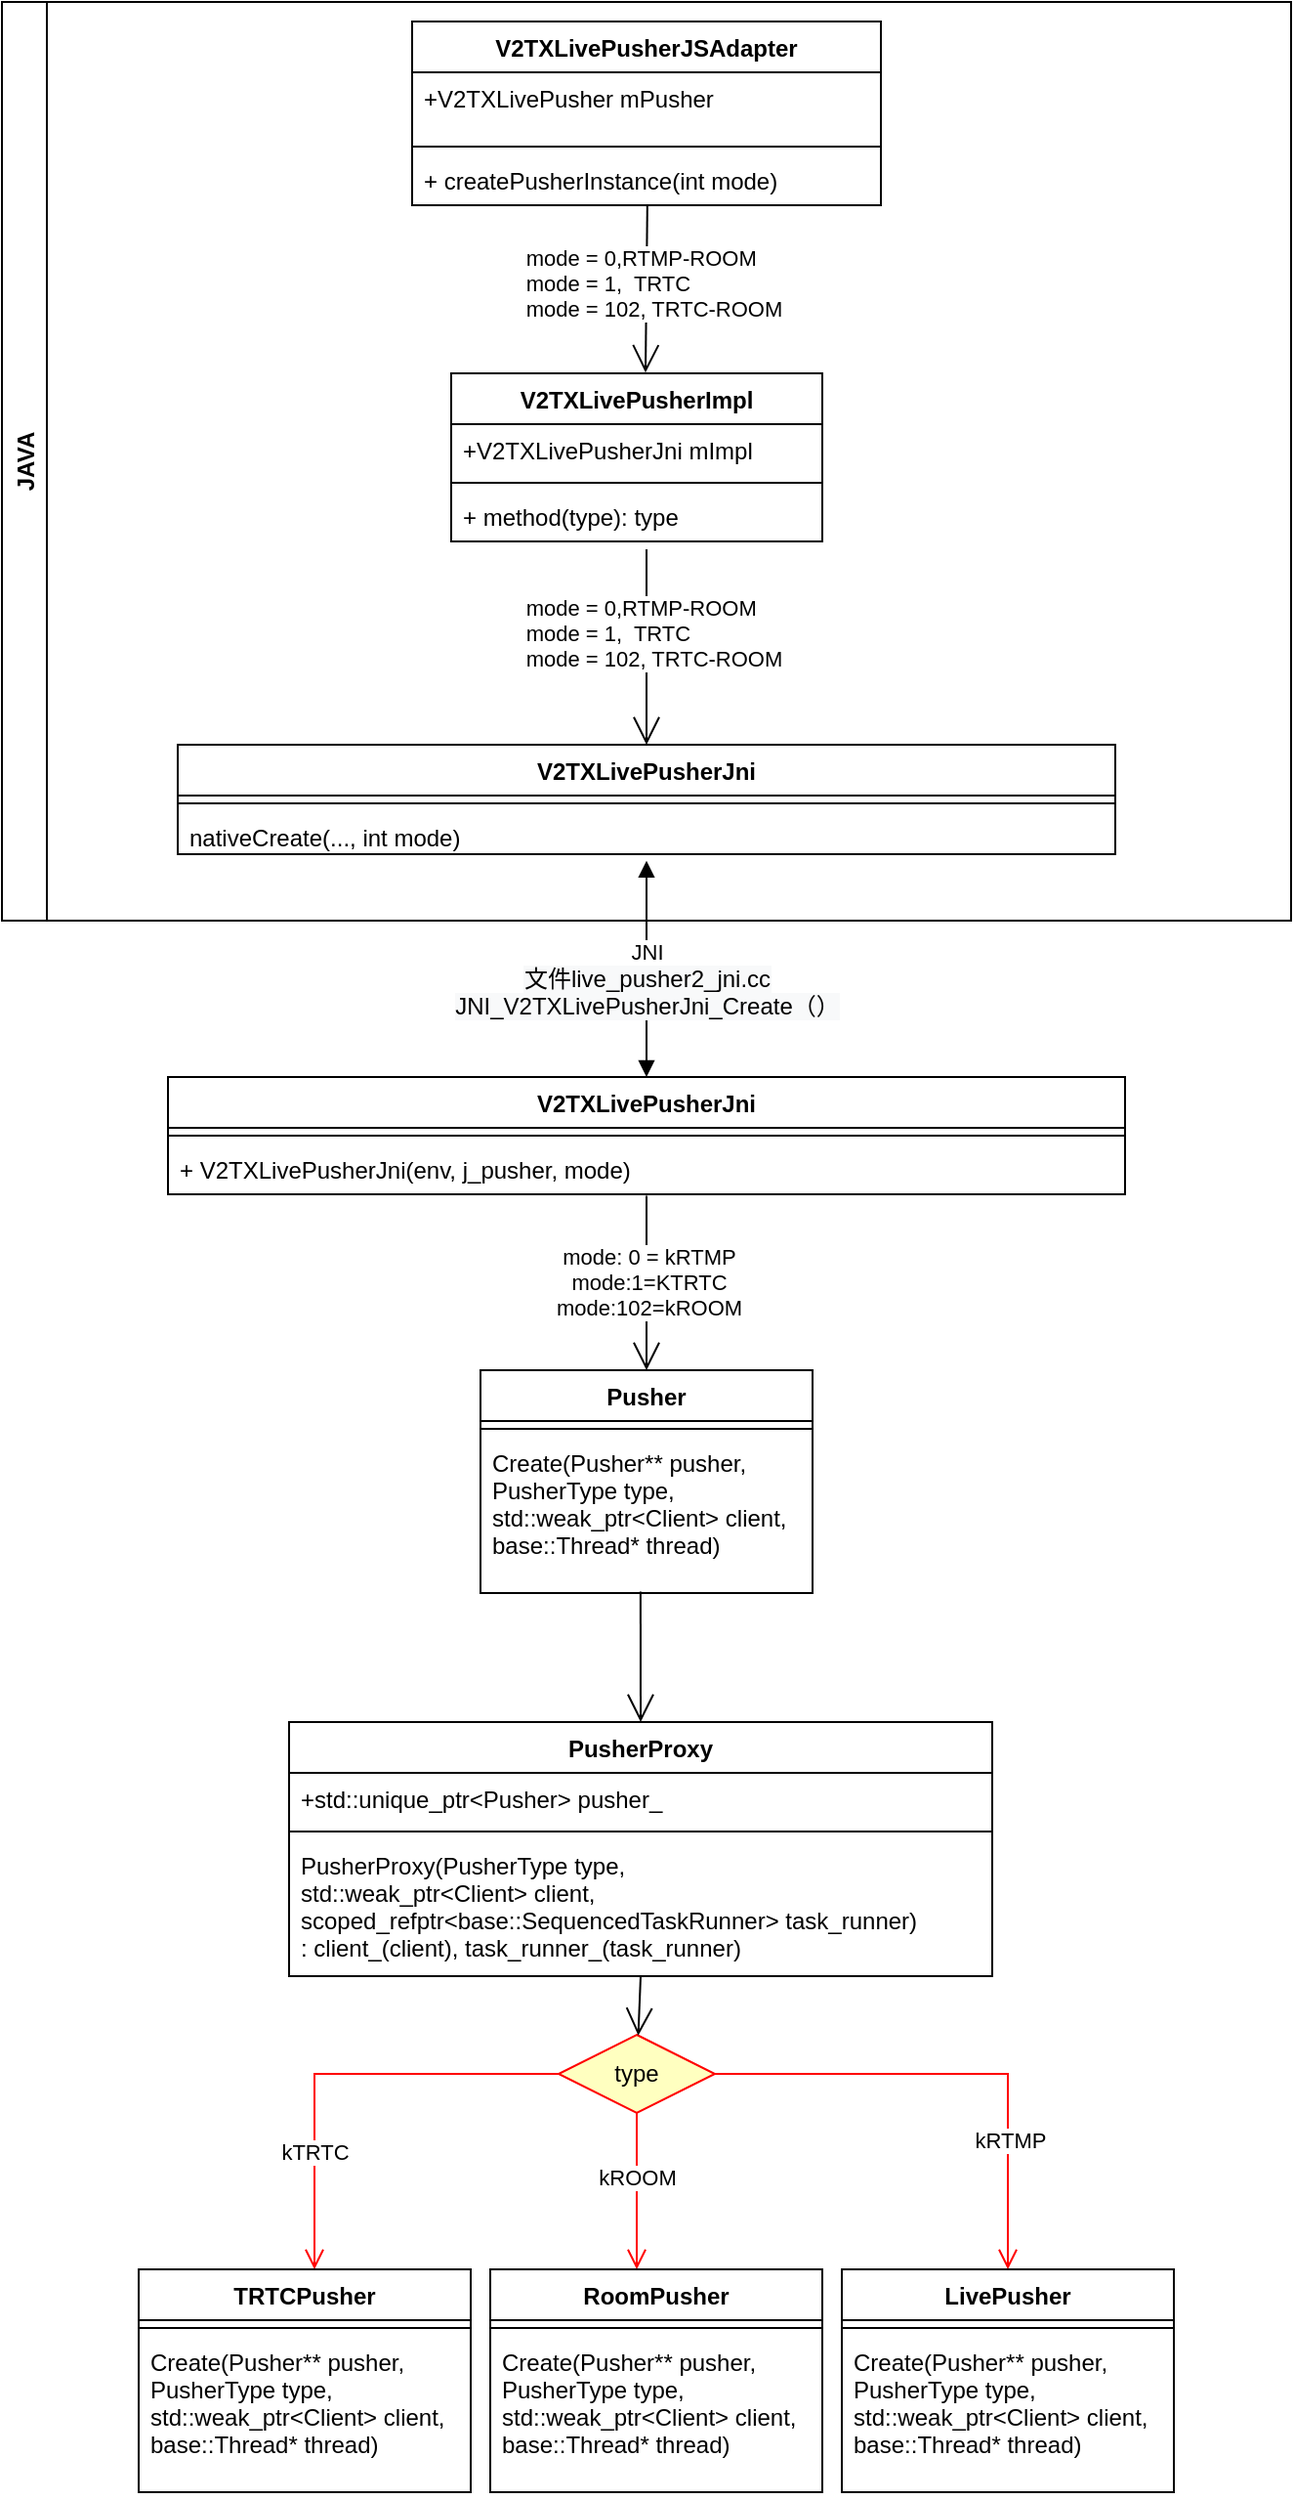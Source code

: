 <mxfile version="17.4.0" type="github">
  <diagram id="C5RBs43oDa-KdzZeNtuy" name="Page-1">
    <mxGraphModel dx="940" dy="614" grid="1" gridSize="10" guides="1" tooltips="1" connect="1" arrows="1" fold="1" page="1" pageScale="1" pageWidth="827" pageHeight="1169" math="0" shadow="0">
      <root>
        <mxCell id="WIyWlLk6GJQsqaUBKTNV-0" />
        <mxCell id="WIyWlLk6GJQsqaUBKTNV-1" parent="WIyWlLk6GJQsqaUBKTNV-0" />
        <mxCell id="IDjnJ62qDtEvt0z7PZGD-0" value="V2TXLivePusherJSAdapter" style="swimlane;fontStyle=1;align=center;verticalAlign=top;childLayout=stackLayout;horizontal=1;startSize=26;horizontalStack=0;resizeParent=1;resizeParentMax=0;resizeLast=0;collapsible=1;marginBottom=0;" vertex="1" parent="WIyWlLk6GJQsqaUBKTNV-1">
          <mxGeometry x="280" y="140" width="240" height="94" as="geometry" />
        </mxCell>
        <mxCell id="IDjnJ62qDtEvt0z7PZGD-1" value="+V2TXLivePusher                   mPusher" style="text;strokeColor=none;fillColor=none;align=left;verticalAlign=top;spacingLeft=4;spacingRight=4;overflow=hidden;rotatable=0;points=[[0,0.5],[1,0.5]];portConstraint=eastwest;" vertex="1" parent="IDjnJ62qDtEvt0z7PZGD-0">
          <mxGeometry y="26" width="240" height="34" as="geometry" />
        </mxCell>
        <mxCell id="IDjnJ62qDtEvt0z7PZGD-2" value="" style="line;strokeWidth=1;fillColor=none;align=left;verticalAlign=middle;spacingTop=-1;spacingLeft=3;spacingRight=3;rotatable=0;labelPosition=right;points=[];portConstraint=eastwest;" vertex="1" parent="IDjnJ62qDtEvt0z7PZGD-0">
          <mxGeometry y="60" width="240" height="8" as="geometry" />
        </mxCell>
        <mxCell id="IDjnJ62qDtEvt0z7PZGD-3" value="+ createPusherInstance(int mode)" style="text;strokeColor=none;fillColor=none;align=left;verticalAlign=top;spacingLeft=4;spacingRight=4;overflow=hidden;rotatable=0;points=[[0,0.5],[1,0.5]];portConstraint=eastwest;" vertex="1" parent="IDjnJ62qDtEvt0z7PZGD-0">
          <mxGeometry y="68" width="240" height="26" as="geometry" />
        </mxCell>
        <mxCell id="IDjnJ62qDtEvt0z7PZGD-4" value="V2TXLivePusherImpl" style="swimlane;fontStyle=1;align=center;verticalAlign=top;childLayout=stackLayout;horizontal=1;startSize=26;horizontalStack=0;resizeParent=1;resizeParentMax=0;resizeLast=0;collapsible=1;marginBottom=0;" vertex="1" parent="WIyWlLk6GJQsqaUBKTNV-1">
          <mxGeometry x="300" y="320" width="190" height="86" as="geometry" />
        </mxCell>
        <mxCell id="IDjnJ62qDtEvt0z7PZGD-5" value="+V2TXLivePusherJni mImpl" style="text;strokeColor=none;fillColor=none;align=left;verticalAlign=top;spacingLeft=4;spacingRight=4;overflow=hidden;rotatable=0;points=[[0,0.5],[1,0.5]];portConstraint=eastwest;" vertex="1" parent="IDjnJ62qDtEvt0z7PZGD-4">
          <mxGeometry y="26" width="190" height="26" as="geometry" />
        </mxCell>
        <mxCell id="IDjnJ62qDtEvt0z7PZGD-6" value="" style="line;strokeWidth=1;fillColor=none;align=left;verticalAlign=middle;spacingTop=-1;spacingLeft=3;spacingRight=3;rotatable=0;labelPosition=right;points=[];portConstraint=eastwest;" vertex="1" parent="IDjnJ62qDtEvt0z7PZGD-4">
          <mxGeometry y="52" width="190" height="8" as="geometry" />
        </mxCell>
        <mxCell id="IDjnJ62qDtEvt0z7PZGD-7" value="+ method(type): type" style="text;strokeColor=none;fillColor=none;align=left;verticalAlign=top;spacingLeft=4;spacingRight=4;overflow=hidden;rotatable=0;points=[[0,0.5],[1,0.5]];portConstraint=eastwest;" vertex="1" parent="IDjnJ62qDtEvt0z7PZGD-4">
          <mxGeometry y="60" width="190" height="26" as="geometry" />
        </mxCell>
        <mxCell id="IDjnJ62qDtEvt0z7PZGD-14" value="" style="endArrow=open;endFill=1;endSize=12;html=1;rounded=0;exitX=0.483;exitY=1.015;exitDx=0;exitDy=0;exitPerimeter=0;entryX=0.5;entryY=0;entryDx=0;entryDy=0;" edge="1" parent="WIyWlLk6GJQsqaUBKTNV-1">
          <mxGeometry width="160" relative="1" as="geometry">
            <mxPoint x="400.42" y="234" as="sourcePoint" />
            <mxPoint x="399.5" y="319.61" as="targetPoint" />
          </mxGeometry>
        </mxCell>
        <mxCell id="IDjnJ62qDtEvt0z7PZGD-15" value="&lt;div style=&quot;text-align: left&quot;&gt;mode = 0,RTMP-ROOM&amp;nbsp;&lt;/div&gt;&lt;div style=&quot;text-align: left&quot;&gt;mode = 1,&amp;nbsp; TRTC&lt;/div&gt;mode = 102, TRTC-ROOM&amp;nbsp;" style="edgeLabel;html=1;align=center;verticalAlign=middle;resizable=0;points=[];" vertex="1" connectable="0" parent="IDjnJ62qDtEvt0z7PZGD-14">
          <mxGeometry x="0.229" y="1" relative="1" as="geometry">
            <mxPoint x="4" y="-13" as="offset" />
          </mxGeometry>
        </mxCell>
        <mxCell id="IDjnJ62qDtEvt0z7PZGD-16" value="" style="endArrow=open;endFill=1;endSize=12;html=1;rounded=0;entryX=0.5;entryY=0;entryDx=0;entryDy=0;" edge="1" parent="WIyWlLk6GJQsqaUBKTNV-1" target="IDjnJ62qDtEvt0z7PZGD-18">
          <mxGeometry width="160" relative="1" as="geometry">
            <mxPoint x="400" y="410" as="sourcePoint" />
            <mxPoint x="399.5" y="505.61" as="targetPoint" />
          </mxGeometry>
        </mxCell>
        <mxCell id="IDjnJ62qDtEvt0z7PZGD-17" value="&lt;div style=&quot;text-align: left&quot;&gt;mode = 0,RTMP-ROOM&amp;nbsp;&lt;/div&gt;&lt;div style=&quot;text-align: left&quot;&gt;mode = 1,&amp;nbsp; TRTC&lt;/div&gt;mode = 102, TRTC-ROOM&amp;nbsp;" style="edgeLabel;html=1;align=center;verticalAlign=middle;resizable=0;points=[];" vertex="1" connectable="0" parent="IDjnJ62qDtEvt0z7PZGD-16">
          <mxGeometry x="0.229" y="1" relative="1" as="geometry">
            <mxPoint x="4" y="-19" as="offset" />
          </mxGeometry>
        </mxCell>
        <mxCell id="IDjnJ62qDtEvt0z7PZGD-18" value="V2TXLivePusherJni" style="swimlane;fontStyle=1;align=center;verticalAlign=top;childLayout=stackLayout;horizontal=1;startSize=26;horizontalStack=0;resizeParent=1;resizeParentMax=0;resizeLast=0;collapsible=1;marginBottom=0;" vertex="1" parent="WIyWlLk6GJQsqaUBKTNV-1">
          <mxGeometry x="160" y="510" width="480" height="56" as="geometry" />
        </mxCell>
        <mxCell id="IDjnJ62qDtEvt0z7PZGD-20" value="" style="line;strokeWidth=1;fillColor=none;align=left;verticalAlign=middle;spacingTop=-1;spacingLeft=3;spacingRight=3;rotatable=0;labelPosition=right;points=[];portConstraint=eastwest;" vertex="1" parent="IDjnJ62qDtEvt0z7PZGD-18">
          <mxGeometry y="26" width="480" height="8" as="geometry" />
        </mxCell>
        <mxCell id="IDjnJ62qDtEvt0z7PZGD-21" value="nativeCreate(..., int mode)" style="text;strokeColor=none;fillColor=none;align=left;verticalAlign=top;spacingLeft=4;spacingRight=4;overflow=hidden;rotatable=0;points=[[0,0.5],[1,0.5]];portConstraint=eastwest;" vertex="1" parent="IDjnJ62qDtEvt0z7PZGD-18">
          <mxGeometry y="34" width="480" height="22" as="geometry" />
        </mxCell>
        <mxCell id="IDjnJ62qDtEvt0z7PZGD-24" value="JAVA" style="swimlane;horizontal=0;" vertex="1" parent="WIyWlLk6GJQsqaUBKTNV-1">
          <mxGeometry x="70" y="130" width="660" height="470" as="geometry" />
        </mxCell>
        <mxCell id="IDjnJ62qDtEvt0z7PZGD-25" value="V2TXLivePusherJni" style="swimlane;fontStyle=1;align=center;verticalAlign=top;childLayout=stackLayout;horizontal=1;startSize=26;horizontalStack=0;resizeParent=1;resizeParentMax=0;resizeLast=0;collapsible=1;marginBottom=0;" vertex="1" parent="WIyWlLk6GJQsqaUBKTNV-1">
          <mxGeometry x="155" y="680" width="490" height="60" as="geometry" />
        </mxCell>
        <mxCell id="IDjnJ62qDtEvt0z7PZGD-27" value="" style="line;strokeWidth=1;fillColor=none;align=left;verticalAlign=middle;spacingTop=-1;spacingLeft=3;spacingRight=3;rotatable=0;labelPosition=right;points=[];portConstraint=eastwest;" vertex="1" parent="IDjnJ62qDtEvt0z7PZGD-25">
          <mxGeometry y="26" width="490" height="8" as="geometry" />
        </mxCell>
        <mxCell id="IDjnJ62qDtEvt0z7PZGD-28" value="+ V2TXLivePusherJni(env, j_pusher, mode)" style="text;strokeColor=none;fillColor=none;align=left;verticalAlign=top;spacingLeft=4;spacingRight=4;overflow=hidden;rotatable=0;points=[[0,0.5],[1,0.5]];portConstraint=eastwest;" vertex="1" parent="IDjnJ62qDtEvt0z7PZGD-25">
          <mxGeometry y="34" width="490" height="26" as="geometry" />
        </mxCell>
        <mxCell id="IDjnJ62qDtEvt0z7PZGD-29" value="" style="endArrow=block;startArrow=block;endFill=1;startFill=1;html=1;rounded=0;exitX=0.5;exitY=0;exitDx=0;exitDy=0;entryX=0.5;entryY=1.155;entryDx=0;entryDy=0;entryPerimeter=0;" edge="1" parent="WIyWlLk6GJQsqaUBKTNV-1" source="IDjnJ62qDtEvt0z7PZGD-25" target="IDjnJ62qDtEvt0z7PZGD-21">
          <mxGeometry width="160" relative="1" as="geometry">
            <mxPoint x="370" y="640" as="sourcePoint" />
            <mxPoint x="530" y="640" as="targetPoint" />
          </mxGeometry>
        </mxCell>
        <mxCell id="IDjnJ62qDtEvt0z7PZGD-30" value="JNI&lt;br&gt;&lt;span style=&quot;font-size: 12px ; text-align: left ; background-color: rgb(248 , 249 , 250)&quot;&gt;文件live_pusher2_jni.cc&lt;br&gt;JNI_V2TXLivePusherJni_Create（）&lt;/span&gt;" style="edgeLabel;html=1;align=center;verticalAlign=middle;resizable=0;points=[];" vertex="1" connectable="0" parent="IDjnJ62qDtEvt0z7PZGD-29">
          <mxGeometry x="0.057" y="2" relative="1" as="geometry">
            <mxPoint x="2" y="8" as="offset" />
          </mxGeometry>
        </mxCell>
        <mxCell id="IDjnJ62qDtEvt0z7PZGD-32" value="Pusher" style="swimlane;fontStyle=1;align=center;verticalAlign=top;childLayout=stackLayout;horizontal=1;startSize=26;horizontalStack=0;resizeParent=1;resizeParentMax=0;resizeLast=0;collapsible=1;marginBottom=0;" vertex="1" parent="WIyWlLk6GJQsqaUBKTNV-1">
          <mxGeometry x="315" y="830" width="170" height="114" as="geometry" />
        </mxCell>
        <mxCell id="IDjnJ62qDtEvt0z7PZGD-34" value="" style="line;strokeWidth=1;fillColor=none;align=left;verticalAlign=middle;spacingTop=-1;spacingLeft=3;spacingRight=3;rotatable=0;labelPosition=right;points=[];portConstraint=eastwest;" vertex="1" parent="IDjnJ62qDtEvt0z7PZGD-32">
          <mxGeometry y="26" width="170" height="8" as="geometry" />
        </mxCell>
        <mxCell id="IDjnJ62qDtEvt0z7PZGD-35" value="Create(Pusher** pusher,&#xa;                    PusherType type,&#xa;                    std::weak_ptr&lt;Client&gt; client,&#xa;                    base::Thread* thread)" style="text;strokeColor=none;fillColor=none;align=left;verticalAlign=top;spacingLeft=4;spacingRight=4;overflow=hidden;rotatable=0;points=[[0,0.5],[1,0.5]];portConstraint=eastwest;" vertex="1" parent="IDjnJ62qDtEvt0z7PZGD-32">
          <mxGeometry y="34" width="170" height="80" as="geometry" />
        </mxCell>
        <mxCell id="IDjnJ62qDtEvt0z7PZGD-36" value="" style="endArrow=open;endFill=1;endSize=12;html=1;rounded=0;exitX=0.5;exitY=1.031;exitDx=0;exitDy=0;exitPerimeter=0;" edge="1" parent="WIyWlLk6GJQsqaUBKTNV-1" source="IDjnJ62qDtEvt0z7PZGD-28" target="IDjnJ62qDtEvt0z7PZGD-32">
          <mxGeometry width="160" relative="1" as="geometry">
            <mxPoint x="310" y="820" as="sourcePoint" />
            <mxPoint x="470" y="820" as="targetPoint" />
          </mxGeometry>
        </mxCell>
        <mxCell id="IDjnJ62qDtEvt0z7PZGD-38" value="&lt;span style=&quot;text-align: left&quot;&gt;mode: 0 = kRTMP&lt;/span&gt;&lt;br style=&quot;text-align: left&quot;&gt;&lt;span style=&quot;text-align: left&quot;&gt;mode:1=KTRTC&lt;/span&gt;&lt;br style=&quot;text-align: left&quot;&gt;&lt;div style=&quot;text-align: left&quot;&gt;mode:102=kROOM&lt;/div&gt;" style="edgeLabel;html=1;align=center;verticalAlign=middle;resizable=0;points=[];" vertex="1" connectable="0" parent="IDjnJ62qDtEvt0z7PZGD-36">
          <mxGeometry x="-0.013" y="1" relative="1" as="geometry">
            <mxPoint as="offset" />
          </mxGeometry>
        </mxCell>
        <mxCell id="IDjnJ62qDtEvt0z7PZGD-43" value="PusherProxy" style="swimlane;fontStyle=1;align=center;verticalAlign=top;childLayout=stackLayout;horizontal=1;startSize=26;horizontalStack=0;resizeParent=1;resizeParentMax=0;resizeLast=0;collapsible=1;marginBottom=0;" vertex="1" parent="WIyWlLk6GJQsqaUBKTNV-1">
          <mxGeometry x="217" y="1010" width="360" height="130" as="geometry" />
        </mxCell>
        <mxCell id="IDjnJ62qDtEvt0z7PZGD-44" value="+std::unique_ptr&lt;Pusher&gt; pusher_" style="text;strokeColor=none;fillColor=none;align=left;verticalAlign=top;spacingLeft=4;spacingRight=4;overflow=hidden;rotatable=0;points=[[0,0.5],[1,0.5]];portConstraint=eastwest;" vertex="1" parent="IDjnJ62qDtEvt0z7PZGD-43">
          <mxGeometry y="26" width="360" height="26" as="geometry" />
        </mxCell>
        <mxCell id="IDjnJ62qDtEvt0z7PZGD-45" value="" style="line;strokeWidth=1;fillColor=none;align=left;verticalAlign=middle;spacingTop=-1;spacingLeft=3;spacingRight=3;rotatable=0;labelPosition=right;points=[];portConstraint=eastwest;" vertex="1" parent="IDjnJ62qDtEvt0z7PZGD-43">
          <mxGeometry y="52" width="360" height="8" as="geometry" />
        </mxCell>
        <mxCell id="IDjnJ62qDtEvt0z7PZGD-46" value="PusherProxy(PusherType type,&#xa;                         std::weak_ptr&lt;Client&gt; client,&#xa;                         scoped_refptr&lt;base::SequencedTaskRunner&gt; task_runner)&#xa;    : client_(client), task_runner_(task_runner)" style="text;strokeColor=none;fillColor=none;align=left;verticalAlign=top;spacingLeft=4;spacingRight=4;overflow=hidden;rotatable=0;points=[[0,0.5],[1,0.5]];portConstraint=eastwest;" vertex="1" parent="IDjnJ62qDtEvt0z7PZGD-43">
          <mxGeometry y="60" width="360" height="70" as="geometry" />
        </mxCell>
        <mxCell id="IDjnJ62qDtEvt0z7PZGD-47" value="" style="endArrow=open;endFill=1;endSize=12;html=1;rounded=0;exitX=0.482;exitY=0.99;exitDx=0;exitDy=0;exitPerimeter=0;entryX=0.5;entryY=0;entryDx=0;entryDy=0;" edge="1" parent="WIyWlLk6GJQsqaUBKTNV-1" source="IDjnJ62qDtEvt0z7PZGD-35" target="IDjnJ62qDtEvt0z7PZGD-43">
          <mxGeometry width="160" relative="1" as="geometry">
            <mxPoint x="310" y="1080" as="sourcePoint" />
            <mxPoint x="470" y="1080" as="targetPoint" />
          </mxGeometry>
        </mxCell>
        <mxCell id="IDjnJ62qDtEvt0z7PZGD-51" value="type" style="rhombus;whiteSpace=wrap;html=1;fillColor=#ffffc0;strokeColor=#ff0000;" vertex="1" parent="WIyWlLk6GJQsqaUBKTNV-1">
          <mxGeometry x="355" y="1170" width="80" height="40" as="geometry" />
        </mxCell>
        <mxCell id="IDjnJ62qDtEvt0z7PZGD-52" value="" style="edgeStyle=orthogonalEdgeStyle;html=1;align=left;verticalAlign=bottom;endArrow=open;endSize=8;strokeColor=#ff0000;rounded=0;entryX=0.5;entryY=0;entryDx=0;entryDy=0;" edge="1" source="IDjnJ62qDtEvt0z7PZGD-51" parent="WIyWlLk6GJQsqaUBKTNV-1" target="IDjnJ62qDtEvt0z7PZGD-65">
          <mxGeometry x="-1" relative="1" as="geometry">
            <mxPoint x="570" y="1290" as="targetPoint" />
            <Array as="points">
              <mxPoint x="585" y="1190" />
            </Array>
          </mxGeometry>
        </mxCell>
        <mxCell id="IDjnJ62qDtEvt0z7PZGD-58" value="kRTMP" style="edgeLabel;html=1;align=center;verticalAlign=middle;resizable=0;points=[];" vertex="1" connectable="0" parent="IDjnJ62qDtEvt0z7PZGD-52">
          <mxGeometry x="0.472" y="1" relative="1" as="geometry">
            <mxPoint as="offset" />
          </mxGeometry>
        </mxCell>
        <mxCell id="IDjnJ62qDtEvt0z7PZGD-53" value="" style="edgeStyle=orthogonalEdgeStyle;html=1;align=left;verticalAlign=top;endArrow=open;endSize=8;strokeColor=#ff0000;rounded=0;" edge="1" source="IDjnJ62qDtEvt0z7PZGD-51" parent="WIyWlLk6GJQsqaUBKTNV-1">
          <mxGeometry x="-1" y="-22" relative="1" as="geometry">
            <mxPoint x="230" y="1290" as="targetPoint" />
            <Array as="points">
              <mxPoint x="230" y="1190" />
              <mxPoint x="230" y="1280" />
            </Array>
            <mxPoint x="12" y="-20" as="offset" />
          </mxGeometry>
        </mxCell>
        <mxCell id="IDjnJ62qDtEvt0z7PZGD-56" value="kTRTC" style="edgeLabel;html=1;align=center;verticalAlign=middle;resizable=0;points=[];" vertex="1" connectable="0" parent="IDjnJ62qDtEvt0z7PZGD-53">
          <mxGeometry x="0.467" relative="1" as="geometry">
            <mxPoint as="offset" />
          </mxGeometry>
        </mxCell>
        <mxCell id="IDjnJ62qDtEvt0z7PZGD-54" value="" style="edgeStyle=orthogonalEdgeStyle;html=1;align=left;verticalAlign=bottom;endArrow=open;endSize=8;strokeColor=#ff0000;rounded=0;exitX=0.5;exitY=1;exitDx=0;exitDy=0;" edge="1" parent="WIyWlLk6GJQsqaUBKTNV-1" source="IDjnJ62qDtEvt0z7PZGD-51">
          <mxGeometry x="-1" relative="1" as="geometry">
            <mxPoint x="395" y="1290" as="targetPoint" />
            <mxPoint x="445" y="1200" as="sourcePoint" />
          </mxGeometry>
        </mxCell>
        <mxCell id="IDjnJ62qDtEvt0z7PZGD-57" value="kROOM" style="edgeLabel;html=1;align=center;verticalAlign=middle;resizable=0;points=[];" vertex="1" connectable="0" parent="IDjnJ62qDtEvt0z7PZGD-54">
          <mxGeometry x="-0.175" relative="1" as="geometry">
            <mxPoint as="offset" />
          </mxGeometry>
        </mxCell>
        <mxCell id="IDjnJ62qDtEvt0z7PZGD-55" value="" style="endArrow=open;endFill=1;endSize=12;html=1;rounded=0;exitX=0.5;exitY=1;exitDx=0;exitDy=0;exitPerimeter=0;" edge="1" parent="WIyWlLk6GJQsqaUBKTNV-1" source="IDjnJ62qDtEvt0z7PZGD-46" target="IDjnJ62qDtEvt0z7PZGD-51">
          <mxGeometry width="160" relative="1" as="geometry">
            <mxPoint x="310" y="1230" as="sourcePoint" />
            <mxPoint x="470" y="1230" as="targetPoint" />
          </mxGeometry>
        </mxCell>
        <mxCell id="IDjnJ62qDtEvt0z7PZGD-59" value="TRTCPusher" style="swimlane;fontStyle=1;align=center;verticalAlign=top;childLayout=stackLayout;horizontal=1;startSize=26;horizontalStack=0;resizeParent=1;resizeParentMax=0;resizeLast=0;collapsible=1;marginBottom=0;" vertex="1" parent="WIyWlLk6GJQsqaUBKTNV-1">
          <mxGeometry x="140" y="1290" width="170" height="114" as="geometry" />
        </mxCell>
        <mxCell id="IDjnJ62qDtEvt0z7PZGD-60" value="" style="line;strokeWidth=1;fillColor=none;align=left;verticalAlign=middle;spacingTop=-1;spacingLeft=3;spacingRight=3;rotatable=0;labelPosition=right;points=[];portConstraint=eastwest;" vertex="1" parent="IDjnJ62qDtEvt0z7PZGD-59">
          <mxGeometry y="26" width="170" height="8" as="geometry" />
        </mxCell>
        <mxCell id="IDjnJ62qDtEvt0z7PZGD-61" value="Create(Pusher** pusher,&#xa;                    PusherType type,&#xa;                    std::weak_ptr&lt;Client&gt; client,&#xa;                    base::Thread* thread)" style="text;strokeColor=none;fillColor=none;align=left;verticalAlign=top;spacingLeft=4;spacingRight=4;overflow=hidden;rotatable=0;points=[[0,0.5],[1,0.5]];portConstraint=eastwest;" vertex="1" parent="IDjnJ62qDtEvt0z7PZGD-59">
          <mxGeometry y="34" width="170" height="80" as="geometry" />
        </mxCell>
        <mxCell id="IDjnJ62qDtEvt0z7PZGD-62" value="RoomPusher" style="swimlane;fontStyle=1;align=center;verticalAlign=top;childLayout=stackLayout;horizontal=1;startSize=26;horizontalStack=0;resizeParent=1;resizeParentMax=0;resizeLast=0;collapsible=1;marginBottom=0;" vertex="1" parent="WIyWlLk6GJQsqaUBKTNV-1">
          <mxGeometry x="320" y="1290" width="170" height="114" as="geometry" />
        </mxCell>
        <mxCell id="IDjnJ62qDtEvt0z7PZGD-63" value="" style="line;strokeWidth=1;fillColor=none;align=left;verticalAlign=middle;spacingTop=-1;spacingLeft=3;spacingRight=3;rotatable=0;labelPosition=right;points=[];portConstraint=eastwest;" vertex="1" parent="IDjnJ62qDtEvt0z7PZGD-62">
          <mxGeometry y="26" width="170" height="8" as="geometry" />
        </mxCell>
        <mxCell id="IDjnJ62qDtEvt0z7PZGD-64" value="Create(Pusher** pusher,&#xa;                    PusherType type,&#xa;                    std::weak_ptr&lt;Client&gt; client,&#xa;                    base::Thread* thread)" style="text;strokeColor=none;fillColor=none;align=left;verticalAlign=top;spacingLeft=4;spacingRight=4;overflow=hidden;rotatable=0;points=[[0,0.5],[1,0.5]];portConstraint=eastwest;" vertex="1" parent="IDjnJ62qDtEvt0z7PZGD-62">
          <mxGeometry y="34" width="170" height="80" as="geometry" />
        </mxCell>
        <mxCell id="IDjnJ62qDtEvt0z7PZGD-65" value="LivePusher" style="swimlane;fontStyle=1;align=center;verticalAlign=top;childLayout=stackLayout;horizontal=1;startSize=26;horizontalStack=0;resizeParent=1;resizeParentMax=0;resizeLast=0;collapsible=1;marginBottom=0;" vertex="1" parent="WIyWlLk6GJQsqaUBKTNV-1">
          <mxGeometry x="500" y="1290" width="170" height="114" as="geometry" />
        </mxCell>
        <mxCell id="IDjnJ62qDtEvt0z7PZGD-66" value="" style="line;strokeWidth=1;fillColor=none;align=left;verticalAlign=middle;spacingTop=-1;spacingLeft=3;spacingRight=3;rotatable=0;labelPosition=right;points=[];portConstraint=eastwest;" vertex="1" parent="IDjnJ62qDtEvt0z7PZGD-65">
          <mxGeometry y="26" width="170" height="8" as="geometry" />
        </mxCell>
        <mxCell id="IDjnJ62qDtEvt0z7PZGD-67" value="Create(Pusher** pusher,&#xa;                    PusherType type,&#xa;                    std::weak_ptr&lt;Client&gt; client,&#xa;                    base::Thread* thread)" style="text;strokeColor=none;fillColor=none;align=left;verticalAlign=top;spacingLeft=4;spacingRight=4;overflow=hidden;rotatable=0;points=[[0,0.5],[1,0.5]];portConstraint=eastwest;" vertex="1" parent="IDjnJ62qDtEvt0z7PZGD-65">
          <mxGeometry y="34" width="170" height="80" as="geometry" />
        </mxCell>
      </root>
    </mxGraphModel>
  </diagram>
</mxfile>

